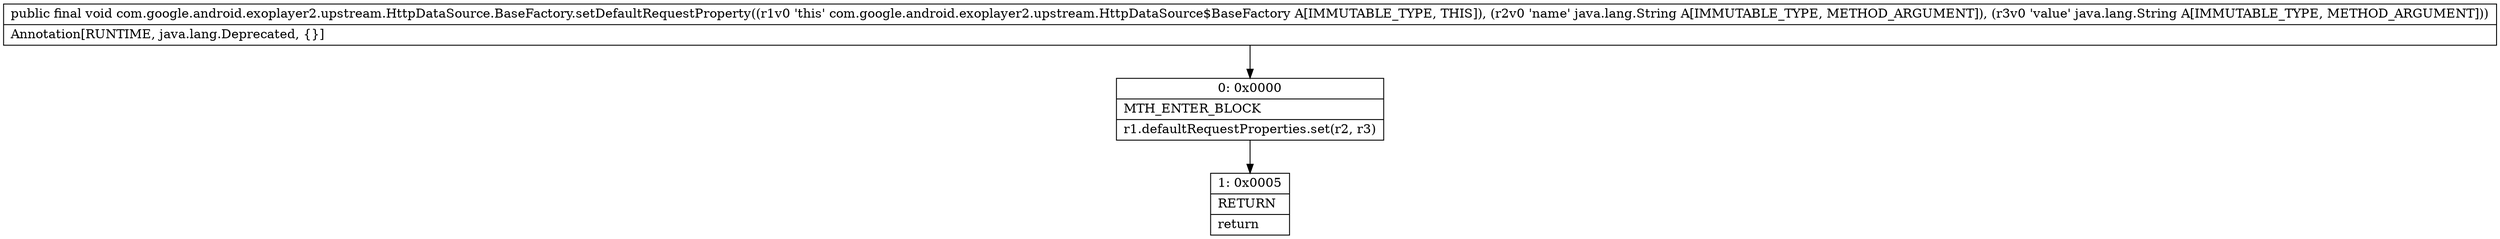 digraph "CFG forcom.google.android.exoplayer2.upstream.HttpDataSource.BaseFactory.setDefaultRequestProperty(Ljava\/lang\/String;Ljava\/lang\/String;)V" {
Node_0 [shape=record,label="{0\:\ 0x0000|MTH_ENTER_BLOCK\l|r1.defaultRequestProperties.set(r2, r3)\l}"];
Node_1 [shape=record,label="{1\:\ 0x0005|RETURN\l|return\l}"];
MethodNode[shape=record,label="{public final void com.google.android.exoplayer2.upstream.HttpDataSource.BaseFactory.setDefaultRequestProperty((r1v0 'this' com.google.android.exoplayer2.upstream.HttpDataSource$BaseFactory A[IMMUTABLE_TYPE, THIS]), (r2v0 'name' java.lang.String A[IMMUTABLE_TYPE, METHOD_ARGUMENT]), (r3v0 'value' java.lang.String A[IMMUTABLE_TYPE, METHOD_ARGUMENT]))  | Annotation[RUNTIME, java.lang.Deprecated, \{\}]\l}"];
MethodNode -> Node_0;
Node_0 -> Node_1;
}

